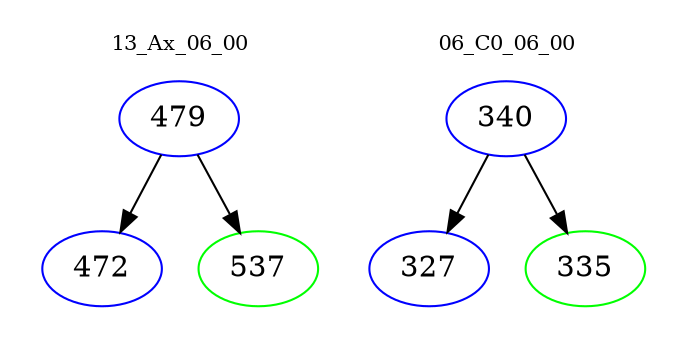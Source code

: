 digraph{
subgraph cluster_0 {
color = white
label = "13_Ax_06_00";
fontsize=10;
T0_479 [label="479", color="blue"]
T0_479 -> T0_472 [color="black"]
T0_472 [label="472", color="blue"]
T0_479 -> T0_537 [color="black"]
T0_537 [label="537", color="green"]
}
subgraph cluster_1 {
color = white
label = "06_C0_06_00";
fontsize=10;
T1_340 [label="340", color="blue"]
T1_340 -> T1_327 [color="black"]
T1_327 [label="327", color="blue"]
T1_340 -> T1_335 [color="black"]
T1_335 [label="335", color="green"]
}
}
